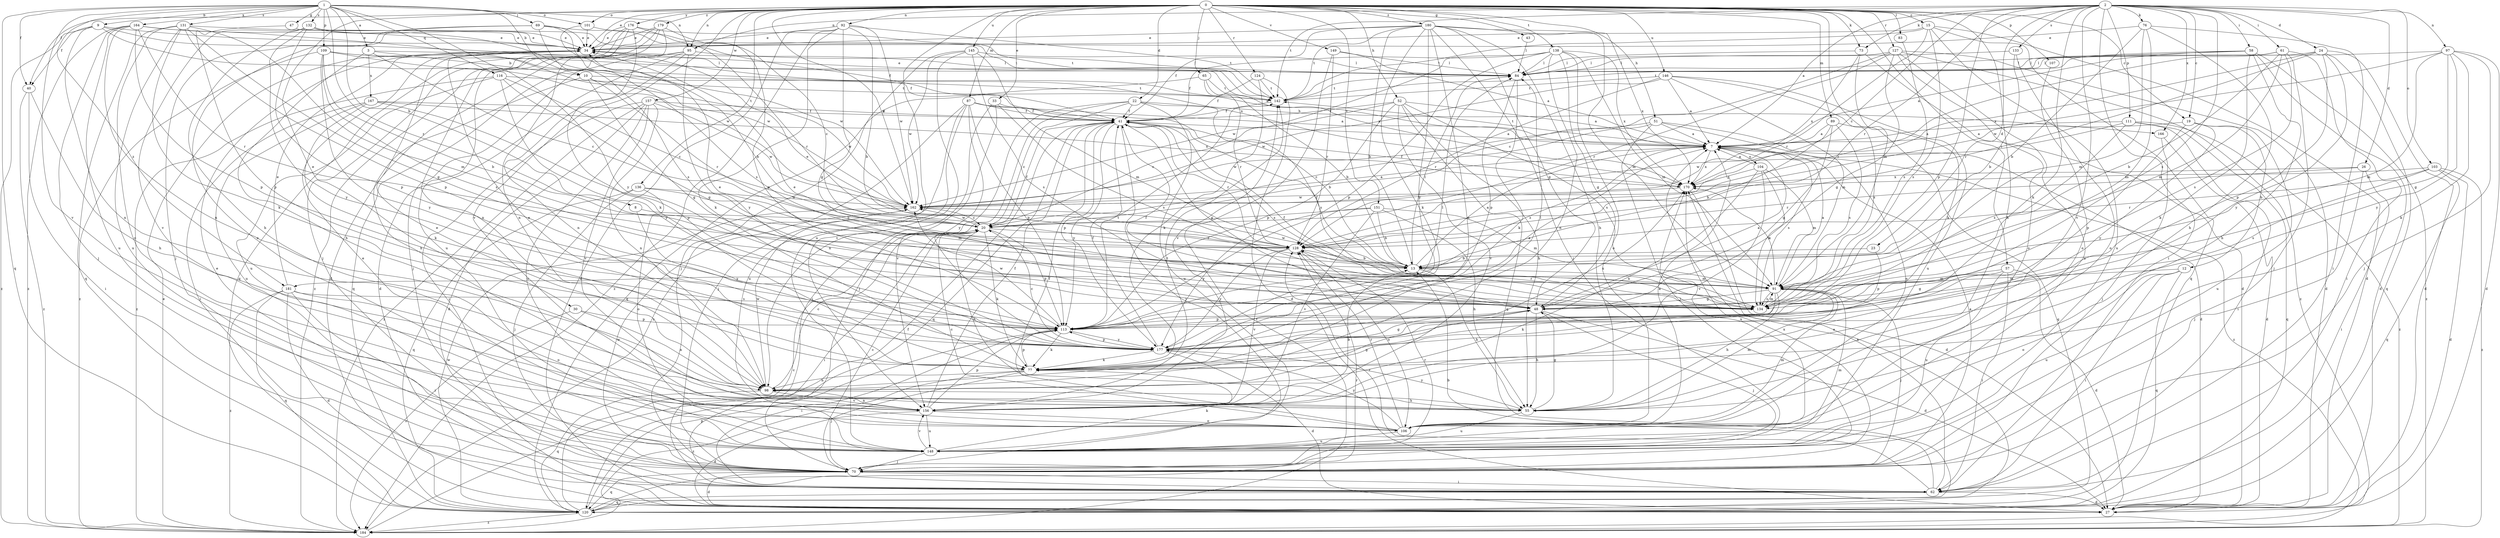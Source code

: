strict digraph  {
0;
1;
2;
3;
7;
8;
9;
10;
12;
13;
15;
19;
20;
22;
23;
24;
26;
27;
30;
33;
34;
40;
41;
43;
47;
48;
51;
52;
55;
57;
58;
61;
62;
65;
69;
70;
73;
76;
77;
83;
84;
87;
89;
91;
92;
95;
97;
98;
101;
103;
104;
106;
107;
109;
111;
113;
116;
120;
124;
127;
128;
131;
132;
133;
134;
136;
138;
142;
145;
146;
148;
149;
151;
156;
157;
162;
164;
166;
167;
170;
176;
177;
179;
180;
181;
184;
0 -> 15  [label=c];
0 -> 19  [label=c];
0 -> 22  [label=d];
0 -> 30  [label=e];
0 -> 33  [label=e];
0 -> 34  [label=e];
0 -> 40  [label=f];
0 -> 43  [label=g];
0 -> 51  [label=h];
0 -> 52  [label=h];
0 -> 55  [label=h];
0 -> 57  [label=i];
0 -> 65  [label=j];
0 -> 73  [label=k];
0 -> 83  [label=l];
0 -> 87  [label=m];
0 -> 89  [label=m];
0 -> 91  [label=m];
0 -> 92  [label=n];
0 -> 95  [label=n];
0 -> 101  [label=o];
0 -> 107  [label=p];
0 -> 124  [label=r];
0 -> 127  [label=r];
0 -> 136  [label=t];
0 -> 138  [label=t];
0 -> 145  [label=u];
0 -> 146  [label=u];
0 -> 148  [label=u];
0 -> 149  [label=v];
0 -> 151  [label=v];
0 -> 156  [label=v];
0 -> 157  [label=w];
0 -> 162  [label=w];
0 -> 176  [label=y];
0 -> 179  [label=z];
0 -> 180  [label=z];
1 -> 3  [label=a];
1 -> 8  [label=b];
1 -> 9  [label=b];
1 -> 10  [label=b];
1 -> 40  [label=f];
1 -> 47  [label=g];
1 -> 69  [label=j];
1 -> 95  [label=n];
1 -> 101  [label=o];
1 -> 109  [label=p];
1 -> 116  [label=q];
1 -> 120  [label=q];
1 -> 128  [label=r];
1 -> 131  [label=s];
1 -> 132  [label=s];
1 -> 156  [label=v];
1 -> 164  [label=x];
1 -> 177  [label=y];
1 -> 181  [label=z];
2 -> 7  [label=a];
2 -> 19  [label=c];
2 -> 20  [label=c];
2 -> 23  [label=d];
2 -> 24  [label=d];
2 -> 26  [label=d];
2 -> 58  [label=i];
2 -> 61  [label=i];
2 -> 62  [label=i];
2 -> 73  [label=k];
2 -> 76  [label=k];
2 -> 77  [label=k];
2 -> 95  [label=n];
2 -> 97  [label=n];
2 -> 103  [label=o];
2 -> 111  [label=p];
2 -> 113  [label=p];
2 -> 128  [label=r];
2 -> 133  [label=s];
2 -> 134  [label=s];
2 -> 142  [label=t];
2 -> 156  [label=v];
2 -> 166  [label=x];
3 -> 10  [label=b];
3 -> 20  [label=c];
3 -> 55  [label=h];
3 -> 167  [label=x];
3 -> 170  [label=x];
7 -> 104  [label=o];
7 -> 134  [label=s];
7 -> 142  [label=t];
7 -> 170  [label=x];
7 -> 181  [label=z];
7 -> 184  [label=z];
8 -> 20  [label=c];
8 -> 177  [label=y];
9 -> 34  [label=e];
9 -> 40  [label=f];
9 -> 98  [label=n];
9 -> 162  [label=w];
9 -> 170  [label=x];
9 -> 184  [label=z];
10 -> 48  [label=g];
10 -> 55  [label=h];
10 -> 128  [label=r];
10 -> 142  [label=t];
10 -> 162  [label=w];
12 -> 62  [label=i];
12 -> 91  [label=m];
12 -> 106  [label=o];
12 -> 120  [label=q];
12 -> 148  [label=u];
13 -> 7  [label=a];
13 -> 41  [label=f];
13 -> 55  [label=h];
13 -> 84  [label=l];
13 -> 91  [label=m];
13 -> 162  [label=w];
15 -> 27  [label=d];
15 -> 34  [label=e];
15 -> 120  [label=q];
15 -> 128  [label=r];
15 -> 134  [label=s];
15 -> 142  [label=t];
15 -> 148  [label=u];
19 -> 7  [label=a];
19 -> 12  [label=b];
19 -> 113  [label=p];
19 -> 148  [label=u];
19 -> 177  [label=y];
20 -> 41  [label=f];
20 -> 55  [label=h];
20 -> 62  [label=i];
20 -> 77  [label=k];
20 -> 113  [label=p];
20 -> 128  [label=r];
20 -> 162  [label=w];
22 -> 20  [label=c];
22 -> 41  [label=f];
22 -> 70  [label=j];
22 -> 134  [label=s];
22 -> 148  [label=u];
22 -> 156  [label=v];
22 -> 166  [label=h];
23 -> 13  [label=b];
23 -> 113  [label=p];
24 -> 27  [label=d];
24 -> 84  [label=l];
24 -> 113  [label=p];
24 -> 120  [label=q];
24 -> 128  [label=r];
24 -> 170  [label=x];
24 -> 177  [label=y];
26 -> 62  [label=i];
26 -> 70  [label=j];
26 -> 128  [label=r];
26 -> 170  [label=x];
30 -> 98  [label=n];
30 -> 113  [label=p];
30 -> 184  [label=z];
33 -> 41  [label=f];
33 -> 62  [label=i];
33 -> 98  [label=n];
33 -> 134  [label=s];
34 -> 84  [label=l];
40 -> 55  [label=h];
40 -> 62  [label=i];
40 -> 184  [label=z];
41 -> 7  [label=a];
41 -> 48  [label=g];
41 -> 70  [label=j];
41 -> 113  [label=p];
41 -> 120  [label=q];
41 -> 128  [label=r];
41 -> 134  [label=s];
41 -> 177  [label=y];
43 -> 84  [label=l];
47 -> 34  [label=e];
47 -> 113  [label=p];
48 -> 7  [label=a];
48 -> 27  [label=d];
48 -> 34  [label=e];
48 -> 41  [label=f];
48 -> 55  [label=h];
48 -> 70  [label=j];
48 -> 113  [label=p];
51 -> 7  [label=a];
51 -> 20  [label=c];
51 -> 27  [label=d];
51 -> 70  [label=j];
51 -> 106  [label=o];
51 -> 162  [label=w];
52 -> 7  [label=a];
52 -> 20  [label=c];
52 -> 41  [label=f];
52 -> 55  [label=h];
52 -> 113  [label=p];
52 -> 120  [label=q];
52 -> 134  [label=s];
52 -> 156  [label=v];
55 -> 48  [label=g];
55 -> 91  [label=m];
55 -> 148  [label=u];
55 -> 177  [label=y];
57 -> 27  [label=d];
57 -> 48  [label=g];
57 -> 62  [label=i];
57 -> 91  [label=m];
57 -> 148  [label=u];
58 -> 7  [label=a];
58 -> 27  [label=d];
58 -> 55  [label=h];
58 -> 77  [label=k];
58 -> 84  [label=l];
58 -> 142  [label=t];
58 -> 184  [label=z];
61 -> 13  [label=b];
61 -> 62  [label=i];
61 -> 70  [label=j];
61 -> 84  [label=l];
61 -> 91  [label=m];
61 -> 128  [label=r];
61 -> 134  [label=s];
62 -> 13  [label=b];
62 -> 27  [label=d];
62 -> 120  [label=q];
62 -> 128  [label=r];
62 -> 170  [label=x];
65 -> 13  [label=b];
65 -> 120  [label=q];
65 -> 128  [label=r];
65 -> 142  [label=t];
69 -> 13  [label=b];
69 -> 34  [label=e];
69 -> 70  [label=j];
69 -> 106  [label=o];
69 -> 128  [label=r];
69 -> 134  [label=s];
70 -> 7  [label=a];
70 -> 20  [label=c];
70 -> 27  [label=d];
70 -> 34  [label=e];
70 -> 62  [label=i];
70 -> 120  [label=q];
70 -> 128  [label=r];
70 -> 162  [label=w];
70 -> 170  [label=x];
73 -> 27  [label=d];
73 -> 77  [label=k];
73 -> 84  [label=l];
73 -> 170  [label=x];
76 -> 13  [label=b];
76 -> 34  [label=e];
76 -> 55  [label=h];
76 -> 62  [label=i];
76 -> 91  [label=m];
76 -> 134  [label=s];
77 -> 34  [label=e];
77 -> 70  [label=j];
77 -> 98  [label=n];
77 -> 113  [label=p];
77 -> 184  [label=z];
83 -> 134  [label=s];
84 -> 34  [label=e];
84 -> 77  [label=k];
84 -> 113  [label=p];
84 -> 142  [label=t];
87 -> 7  [label=a];
87 -> 13  [label=b];
87 -> 41  [label=f];
87 -> 70  [label=j];
87 -> 113  [label=p];
87 -> 148  [label=u];
87 -> 177  [label=y];
87 -> 184  [label=z];
89 -> 7  [label=a];
89 -> 13  [label=b];
89 -> 48  [label=g];
89 -> 120  [label=q];
89 -> 134  [label=s];
91 -> 7  [label=a];
91 -> 48  [label=g];
91 -> 55  [label=h];
91 -> 70  [label=j];
91 -> 77  [label=k];
91 -> 134  [label=s];
91 -> 170  [label=x];
92 -> 13  [label=b];
92 -> 27  [label=d];
92 -> 34  [label=e];
92 -> 48  [label=g];
92 -> 77  [label=k];
92 -> 142  [label=t];
92 -> 162  [label=w];
92 -> 184  [label=z];
95 -> 27  [label=d];
95 -> 70  [label=j];
95 -> 84  [label=l];
95 -> 98  [label=n];
95 -> 120  [label=q];
95 -> 177  [label=y];
97 -> 27  [label=d];
97 -> 48  [label=g];
97 -> 70  [label=j];
97 -> 77  [label=k];
97 -> 84  [label=l];
97 -> 91  [label=m];
97 -> 162  [label=w];
97 -> 177  [label=y];
98 -> 20  [label=c];
98 -> 34  [label=e];
98 -> 48  [label=g];
98 -> 55  [label=h];
98 -> 120  [label=q];
98 -> 156  [label=v];
98 -> 162  [label=w];
101 -> 34  [label=e];
101 -> 134  [label=s];
101 -> 142  [label=t];
103 -> 27  [label=d];
103 -> 120  [label=q];
103 -> 128  [label=r];
103 -> 134  [label=s];
103 -> 170  [label=x];
103 -> 184  [label=z];
104 -> 7  [label=a];
104 -> 91  [label=m];
104 -> 98  [label=n];
104 -> 134  [label=s];
104 -> 156  [label=v];
104 -> 170  [label=x];
106 -> 7  [label=a];
106 -> 20  [label=c];
106 -> 41  [label=f];
106 -> 91  [label=m];
106 -> 128  [label=r];
106 -> 148  [label=u];
106 -> 177  [label=y];
107 -> 106  [label=o];
109 -> 7  [label=a];
109 -> 13  [label=b];
109 -> 41  [label=f];
109 -> 84  [label=l];
109 -> 134  [label=s];
109 -> 177  [label=y];
109 -> 184  [label=z];
111 -> 7  [label=a];
111 -> 62  [label=i];
111 -> 120  [label=q];
111 -> 134  [label=s];
111 -> 162  [label=w];
111 -> 184  [label=z];
113 -> 7  [label=a];
113 -> 62  [label=i];
113 -> 77  [label=k];
113 -> 84  [label=l];
113 -> 142  [label=t];
113 -> 162  [label=w];
113 -> 177  [label=y];
116 -> 20  [label=c];
116 -> 48  [label=g];
116 -> 142  [label=t];
116 -> 148  [label=u];
116 -> 177  [label=y];
116 -> 184  [label=z];
120 -> 7  [label=a];
120 -> 20  [label=c];
120 -> 113  [label=p];
120 -> 128  [label=r];
120 -> 162  [label=w];
120 -> 184  [label=z];
124 -> 27  [label=d];
124 -> 41  [label=f];
124 -> 77  [label=k];
124 -> 142  [label=t];
127 -> 20  [label=c];
127 -> 27  [label=d];
127 -> 48  [label=g];
127 -> 84  [label=l];
127 -> 106  [label=o];
127 -> 128  [label=r];
127 -> 148  [label=u];
127 -> 184  [label=z];
128 -> 13  [label=b];
128 -> 34  [label=e];
128 -> 106  [label=o];
128 -> 156  [label=v];
128 -> 177  [label=y];
131 -> 34  [label=e];
131 -> 48  [label=g];
131 -> 77  [label=k];
131 -> 91  [label=m];
131 -> 106  [label=o];
131 -> 113  [label=p];
131 -> 120  [label=q];
131 -> 148  [label=u];
132 -> 34  [label=e];
132 -> 41  [label=f];
132 -> 55  [label=h];
132 -> 113  [label=p];
132 -> 156  [label=v];
132 -> 162  [label=w];
132 -> 177  [label=y];
133 -> 13  [label=b];
133 -> 84  [label=l];
133 -> 106  [label=o];
134 -> 34  [label=e];
134 -> 41  [label=f];
134 -> 91  [label=m];
134 -> 128  [label=r];
136 -> 70  [label=j];
136 -> 91  [label=m];
136 -> 106  [label=o];
136 -> 120  [label=q];
136 -> 162  [label=w];
138 -> 41  [label=f];
138 -> 48  [label=g];
138 -> 84  [label=l];
138 -> 91  [label=m];
138 -> 98  [label=n];
138 -> 106  [label=o];
138 -> 113  [label=p];
138 -> 162  [label=w];
138 -> 170  [label=x];
142 -> 41  [label=f];
145 -> 70  [label=j];
145 -> 84  [label=l];
145 -> 91  [label=m];
145 -> 134  [label=s];
145 -> 156  [label=v];
145 -> 162  [label=w];
146 -> 7  [label=a];
146 -> 91  [label=m];
146 -> 128  [label=r];
146 -> 134  [label=s];
146 -> 142  [label=t];
146 -> 148  [label=u];
146 -> 162  [label=w];
148 -> 34  [label=e];
148 -> 70  [label=j];
148 -> 77  [label=k];
148 -> 91  [label=m];
148 -> 156  [label=v];
148 -> 170  [label=x];
149 -> 7  [label=a];
149 -> 84  [label=l];
149 -> 128  [label=r];
149 -> 156  [label=v];
151 -> 13  [label=b];
151 -> 20  [label=c];
151 -> 55  [label=h];
151 -> 91  [label=m];
151 -> 156  [label=v];
151 -> 177  [label=y];
156 -> 13  [label=b];
156 -> 27  [label=d];
156 -> 41  [label=f];
156 -> 98  [label=n];
156 -> 106  [label=o];
156 -> 113  [label=p];
156 -> 142  [label=t];
156 -> 148  [label=u];
157 -> 27  [label=d];
157 -> 41  [label=f];
157 -> 62  [label=i];
157 -> 98  [label=n];
157 -> 148  [label=u];
157 -> 156  [label=v];
157 -> 162  [label=w];
157 -> 184  [label=z];
162 -> 7  [label=a];
162 -> 20  [label=c];
164 -> 34  [label=e];
164 -> 70  [label=j];
164 -> 98  [label=n];
164 -> 113  [label=p];
164 -> 128  [label=r];
164 -> 148  [label=u];
164 -> 162  [label=w];
164 -> 184  [label=z];
166 -> 27  [label=d];
166 -> 70  [label=j];
167 -> 41  [label=f];
167 -> 62  [label=i];
167 -> 77  [label=k];
167 -> 113  [label=p];
167 -> 148  [label=u];
167 -> 170  [label=x];
170 -> 27  [label=d];
170 -> 41  [label=f];
170 -> 162  [label=w];
176 -> 20  [label=c];
176 -> 34  [label=e];
176 -> 70  [label=j];
176 -> 77  [label=k];
176 -> 98  [label=n];
176 -> 120  [label=q];
176 -> 142  [label=t];
177 -> 20  [label=c];
177 -> 27  [label=d];
177 -> 41  [label=f];
177 -> 48  [label=g];
177 -> 77  [label=k];
177 -> 84  [label=l];
177 -> 113  [label=p];
177 -> 170  [label=x];
179 -> 27  [label=d];
179 -> 34  [label=e];
179 -> 98  [label=n];
179 -> 113  [label=p];
179 -> 148  [label=u];
179 -> 184  [label=z];
180 -> 13  [label=b];
180 -> 34  [label=e];
180 -> 41  [label=f];
180 -> 48  [label=g];
180 -> 55  [label=h];
180 -> 70  [label=j];
180 -> 77  [label=k];
180 -> 91  [label=m];
180 -> 98  [label=n];
180 -> 142  [label=t];
180 -> 170  [label=x];
180 -> 177  [label=y];
181 -> 27  [label=d];
181 -> 34  [label=e];
181 -> 62  [label=i];
181 -> 106  [label=o];
181 -> 120  [label=q];
181 -> 134  [label=s];
181 -> 184  [label=z];
184 -> 34  [label=e];
184 -> 41  [label=f];
184 -> 142  [label=t];
}

